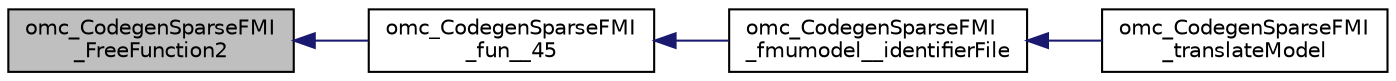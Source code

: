 digraph "omc_CodegenSparseFMI_FreeFunction2"
{
  edge [fontname="Helvetica",fontsize="10",labelfontname="Helvetica",labelfontsize="10"];
  node [fontname="Helvetica",fontsize="10",shape=record];
  rankdir="LR";
  Node89625 [label="omc_CodegenSparseFMI\l_FreeFunction2",height=0.2,width=0.4,color="black", fillcolor="grey75", style="filled", fontcolor="black"];
  Node89625 -> Node89626 [dir="back",color="midnightblue",fontsize="10",style="solid",fontname="Helvetica"];
  Node89626 [label="omc_CodegenSparseFMI\l_fun__45",height=0.2,width=0.4,color="black", fillcolor="white", style="filled",URL="$d1/d2e/_codegen_sparse_f_m_i_8c.html#a33c397eee4567dbaf5269d88f9ea50f2"];
  Node89626 -> Node89627 [dir="back",color="midnightblue",fontsize="10",style="solid",fontname="Helvetica"];
  Node89627 [label="omc_CodegenSparseFMI\l_fmumodel__identifierFile",height=0.2,width=0.4,color="black", fillcolor="white", style="filled",URL="$da/d88/_codegen_sparse_f_m_i_8h.html#a0d704247081fbb1f268bdd5ae5d7f3f3"];
  Node89627 -> Node89628 [dir="back",color="midnightblue",fontsize="10",style="solid",fontname="Helvetica"];
  Node89628 [label="omc_CodegenSparseFMI\l_translateModel",height=0.2,width=0.4,color="black", fillcolor="white", style="filled",URL="$da/d88/_codegen_sparse_f_m_i_8h.html#a6e115544fcae7968ab9fa00a0ea17b1d"];
}
